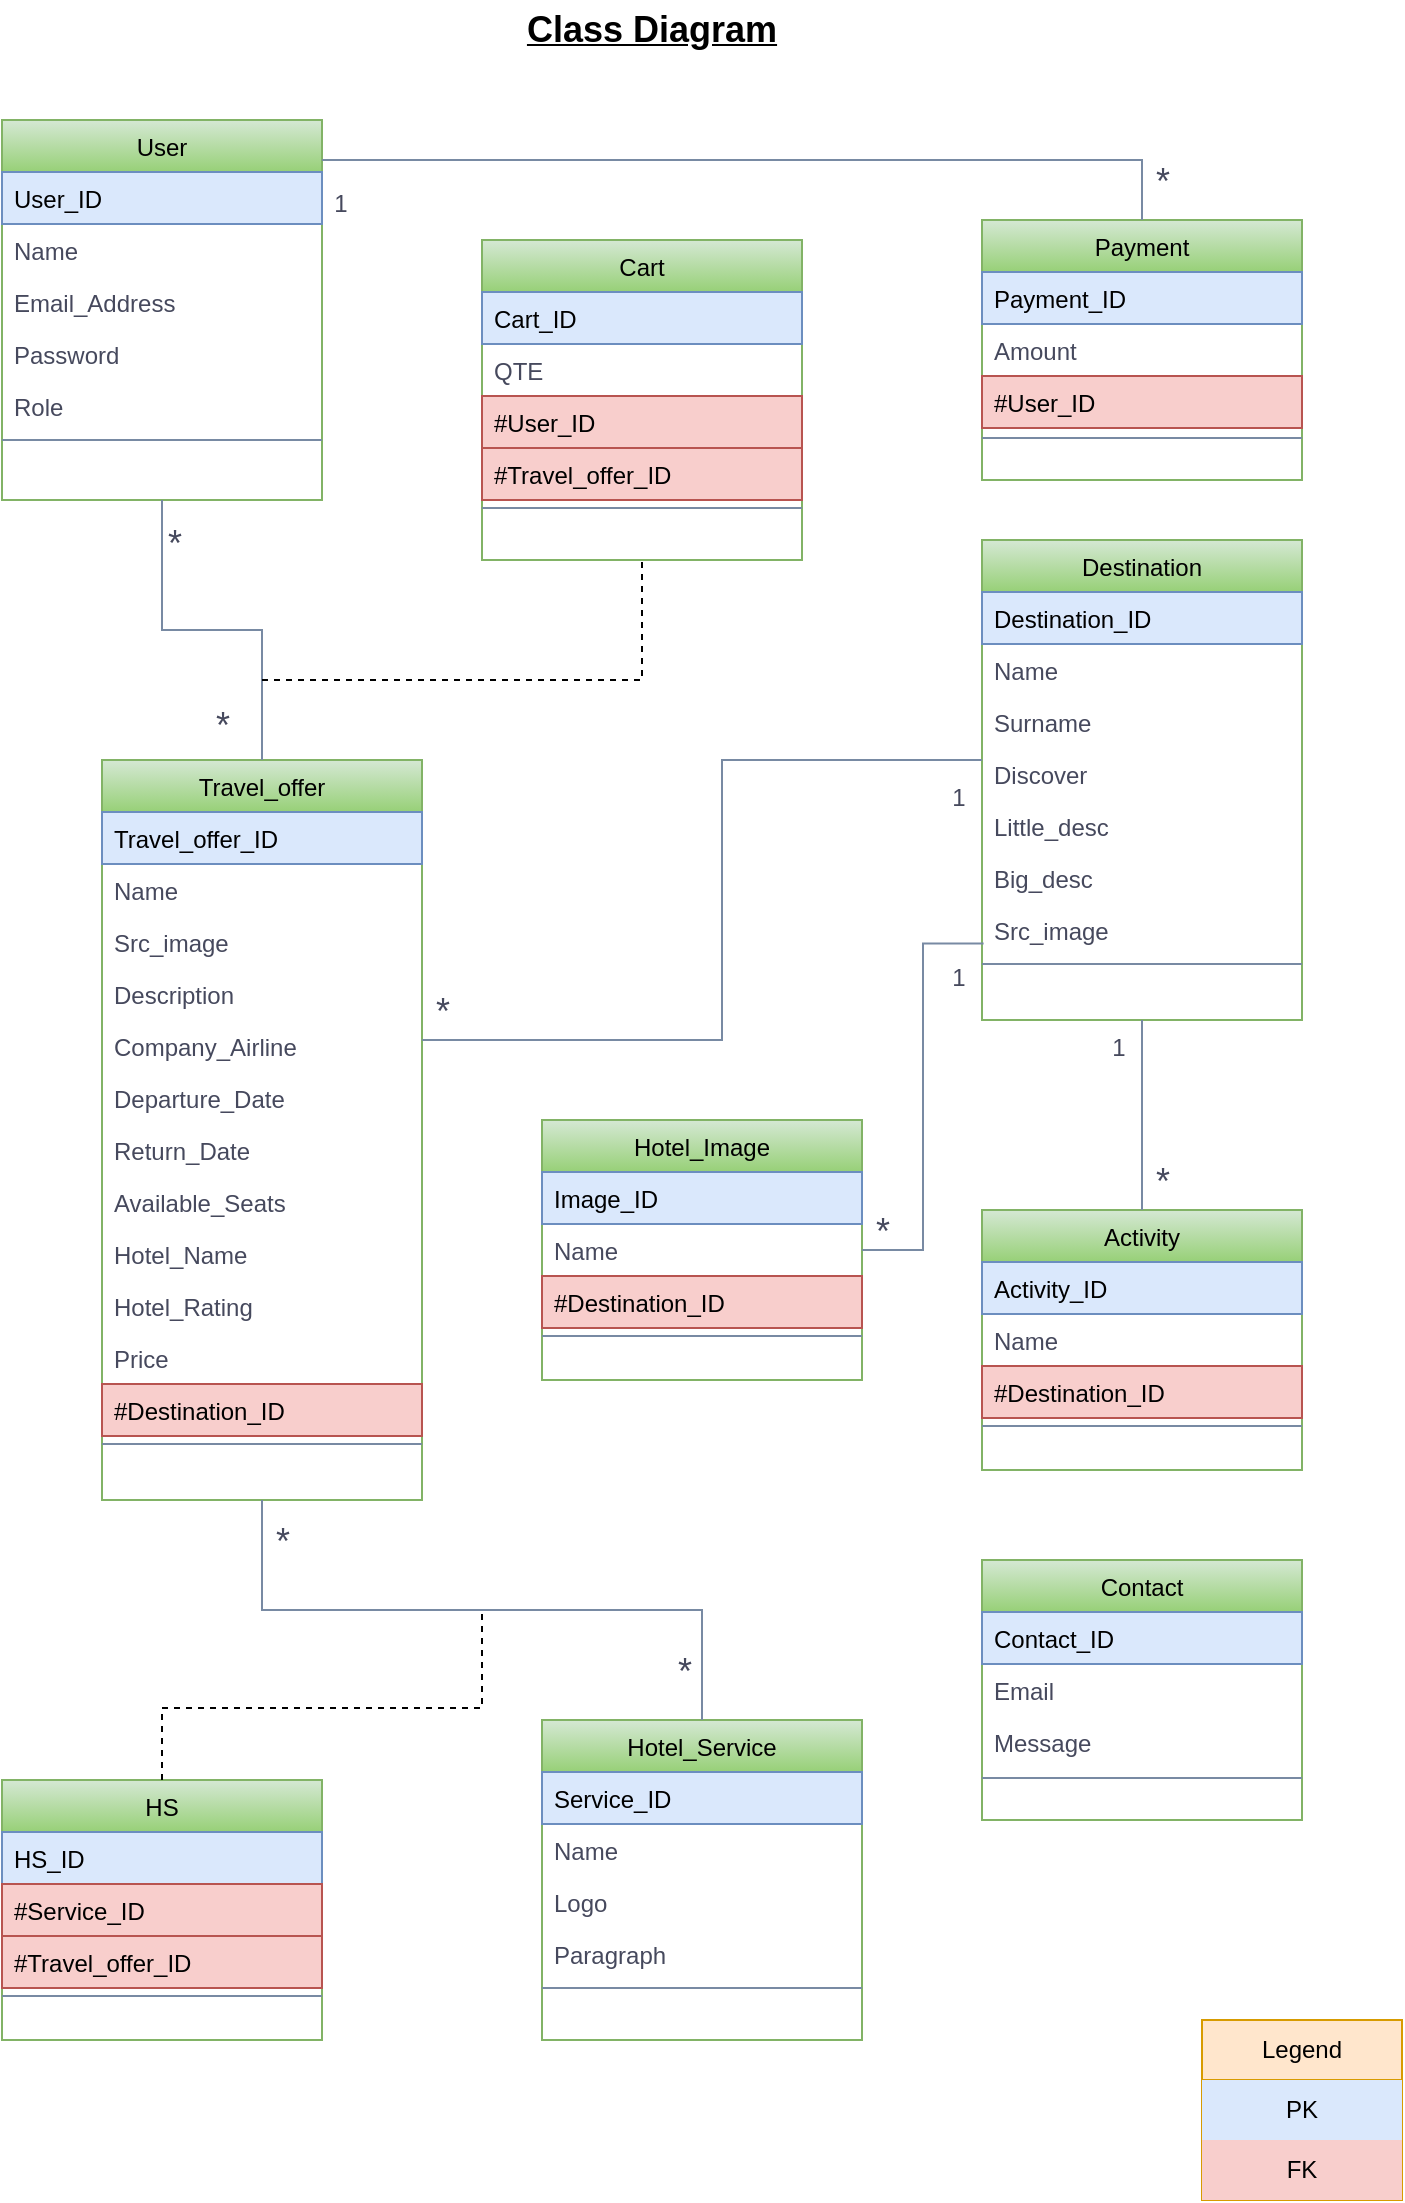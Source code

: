 <mxfile version="21.1.2" type="device">
  <diagram id="C5RBs43oDa-KdzZeNtuy" name="Page-1">
    <mxGraphModel dx="1036" dy="654" grid="1" gridSize="10" guides="1" tooltips="1" connect="0" arrows="1" fold="1" page="1" pageScale="1" pageWidth="827" pageHeight="1169" background="none" math="0" shadow="0">
      <root>
        <mxCell id="WIyWlLk6GJQsqaUBKTNV-0" />
        <mxCell id="WIyWlLk6GJQsqaUBKTNV-1" parent="WIyWlLk6GJQsqaUBKTNV-0" />
        <mxCell id="zkfFHV4jXpPFQw0GAbJ--0" value="User" style="swimlane;fontStyle=0;align=center;verticalAlign=top;childLayout=stackLayout;horizontal=1;startSize=26;horizontalStack=0;resizeParent=1;resizeLast=0;collapsible=1;marginBottom=0;rounded=0;shadow=0;strokeWidth=1;labelBackgroundColor=none;fillColor=#d5e8d4;strokeColor=#82b366;gradientColor=#97d077;glass=0;" parent="WIyWlLk6GJQsqaUBKTNV-1" vertex="1">
          <mxGeometry x="89" y="90" width="160" height="190" as="geometry">
            <mxRectangle x="230" y="140" width="160" height="26" as="alternateBounds" />
          </mxGeometry>
        </mxCell>
        <mxCell id="zkfFHV4jXpPFQw0GAbJ--1" value="User_ID" style="text;align=left;verticalAlign=top;spacingLeft=4;spacingRight=4;overflow=hidden;rotatable=0;points=[[0,0.5],[1,0.5]];portConstraint=eastwest;rounded=0;labelBackgroundColor=none;fillColor=#dae8fc;strokeColor=#6c8ebf;" parent="zkfFHV4jXpPFQw0GAbJ--0" vertex="1">
          <mxGeometry y="26" width="160" height="26" as="geometry" />
        </mxCell>
        <mxCell id="507R-UFAfj9jeGADOktg-0" value="Name" style="text;align=left;verticalAlign=top;spacingLeft=4;spacingRight=4;overflow=hidden;rotatable=0;points=[[0,0.5],[1,0.5]];portConstraint=eastwest;rounded=0;labelBackgroundColor=none;fontColor=#46495D;" parent="zkfFHV4jXpPFQw0GAbJ--0" vertex="1">
          <mxGeometry y="52" width="160" height="26" as="geometry" />
        </mxCell>
        <mxCell id="zkfFHV4jXpPFQw0GAbJ--3" value="Email_Address" style="text;align=left;verticalAlign=top;spacingLeft=4;spacingRight=4;overflow=hidden;rotatable=0;points=[[0,0.5],[1,0.5]];portConstraint=eastwest;rounded=0;shadow=0;html=0;labelBackgroundColor=none;fontColor=#46495D;" parent="zkfFHV4jXpPFQw0GAbJ--0" vertex="1">
          <mxGeometry y="78" width="160" height="26" as="geometry" />
        </mxCell>
        <mxCell id="KO9jYmd5i4OARc81APoQ-8" value="Password" style="text;align=left;verticalAlign=top;spacingLeft=4;spacingRight=4;overflow=hidden;rotatable=0;points=[[0,0.5],[1,0.5]];portConstraint=eastwest;rounded=0;labelBackgroundColor=none;fontColor=#46495D;" parent="zkfFHV4jXpPFQw0GAbJ--0" vertex="1">
          <mxGeometry y="104" width="160" height="26" as="geometry" />
        </mxCell>
        <mxCell id="KO9jYmd5i4OARc81APoQ-0" value="Role" style="text;align=left;verticalAlign=top;spacingLeft=4;spacingRight=4;overflow=hidden;rotatable=0;points=[[0,0.5],[1,0.5]];portConstraint=eastwest;rounded=0;labelBackgroundColor=none;fontColor=#46495D;" parent="zkfFHV4jXpPFQw0GAbJ--0" vertex="1">
          <mxGeometry y="130" width="160" height="26" as="geometry" />
        </mxCell>
        <mxCell id="zkfFHV4jXpPFQw0GAbJ--4" value="" style="line;html=1;strokeWidth=1;align=left;verticalAlign=middle;spacingTop=-1;spacingLeft=3;spacingRight=3;rotatable=0;labelPosition=right;points=[];portConstraint=eastwest;rounded=0;labelBackgroundColor=none;fillColor=#B2C9AB;strokeColor=#788AA3;fontColor=#46495D;" parent="zkfFHV4jXpPFQw0GAbJ--0" vertex="1">
          <mxGeometry y="156" width="160" height="8" as="geometry" />
        </mxCell>
        <mxCell id="zkfFHV4jXpPFQw0GAbJ--13" value="Travel_offer" style="swimlane;fontStyle=0;align=center;verticalAlign=top;childLayout=stackLayout;horizontal=1;startSize=26;horizontalStack=0;resizeParent=1;resizeLast=0;collapsible=1;marginBottom=0;rounded=0;shadow=0;strokeWidth=1;labelBackgroundColor=none;fillColor=#d5e8d4;strokeColor=#82b366;gradientColor=#97d077;glass=0;" parent="WIyWlLk6GJQsqaUBKTNV-1" vertex="1">
          <mxGeometry x="139" y="410" width="160" height="370" as="geometry">
            <mxRectangle x="340" y="380" width="170" height="26" as="alternateBounds" />
          </mxGeometry>
        </mxCell>
        <mxCell id="xzCwy3fnk6pdRA_qAFxl-1" value="Travel_offer_ID" style="text;align=left;verticalAlign=top;spacingLeft=4;spacingRight=4;overflow=hidden;rotatable=0;points=[[0,0.5],[1,0.5]];portConstraint=eastwest;rounded=0;labelBackgroundColor=none;fillColor=#dae8fc;strokeColor=#6c8ebf;" parent="zkfFHV4jXpPFQw0GAbJ--13" vertex="1">
          <mxGeometry y="26" width="160" height="26" as="geometry" />
        </mxCell>
        <mxCell id="Iyipm85Ld3ROld2YVMeT-33" value="Name" style="text;align=left;verticalAlign=top;spacingLeft=4;spacingRight=4;overflow=hidden;rotatable=0;points=[[0,0.5],[1,0.5]];portConstraint=eastwest;rounded=0;shadow=0;html=0;labelBackgroundColor=none;fontColor=#46495D;" parent="zkfFHV4jXpPFQw0GAbJ--13" vertex="1">
          <mxGeometry y="52" width="160" height="26" as="geometry" />
        </mxCell>
        <mxCell id="CSJJgDFYHb9GOK0ax6gx-0" value="Src_image" style="text;align=left;verticalAlign=top;spacingLeft=4;spacingRight=4;overflow=hidden;rotatable=0;points=[[0,0.5],[1,0.5]];portConstraint=eastwest;rounded=0;shadow=0;html=0;labelBackgroundColor=none;fontColor=#46495D;" parent="zkfFHV4jXpPFQw0GAbJ--13" vertex="1">
          <mxGeometry y="78" width="160" height="26" as="geometry" />
        </mxCell>
        <mxCell id="Iyipm85Ld3ROld2YVMeT-36" value="Description" style="text;align=left;verticalAlign=top;spacingLeft=4;spacingRight=4;overflow=hidden;rotatable=0;points=[[0,0.5],[1,0.5]];portConstraint=eastwest;rounded=0;shadow=0;html=0;labelBackgroundColor=none;fontColor=#46495D;" parent="zkfFHV4jXpPFQw0GAbJ--13" vertex="1">
          <mxGeometry y="104" width="160" height="26" as="geometry" />
        </mxCell>
        <mxCell id="zkfFHV4jXpPFQw0GAbJ--8" value="Company_Airline" style="text;align=left;verticalAlign=top;spacingLeft=4;spacingRight=4;overflow=hidden;rotatable=0;points=[[0,0.5],[1,0.5]];portConstraint=eastwest;rounded=0;shadow=0;html=0;labelBackgroundColor=none;fontColor=#46495D;" parent="zkfFHV4jXpPFQw0GAbJ--13" vertex="1">
          <mxGeometry y="130" width="160" height="26" as="geometry" />
        </mxCell>
        <mxCell id="KO9jYmd5i4OARc81APoQ-40" value="Departure_Date" style="text;align=left;verticalAlign=top;spacingLeft=4;spacingRight=4;overflow=hidden;rotatable=0;points=[[0,0.5],[1,0.5]];portConstraint=eastwest;rounded=0;shadow=0;html=0;labelBackgroundColor=none;fontColor=#46495D;" parent="zkfFHV4jXpPFQw0GAbJ--13" vertex="1">
          <mxGeometry y="156" width="160" height="26" as="geometry" />
        </mxCell>
        <mxCell id="xzCwy3fnk6pdRA_qAFxl-9" value="Return_Date" style="text;align=left;verticalAlign=top;spacingLeft=4;spacingRight=4;overflow=hidden;rotatable=0;points=[[0,0.5],[1,0.5]];portConstraint=eastwest;rounded=0;shadow=0;html=0;labelBackgroundColor=none;fontColor=#46495D;" parent="zkfFHV4jXpPFQw0GAbJ--13" vertex="1">
          <mxGeometry y="182" width="160" height="26" as="geometry" />
        </mxCell>
        <mxCell id="KO9jYmd5i4OARc81APoQ-41" value="Available_Seats" style="text;align=left;verticalAlign=top;spacingLeft=4;spacingRight=4;overflow=hidden;rotatable=0;points=[[0,0.5],[1,0.5]];portConstraint=eastwest;rounded=0;shadow=0;html=0;labelBackgroundColor=none;fontColor=#46495D;" parent="zkfFHV4jXpPFQw0GAbJ--13" vertex="1">
          <mxGeometry y="208" width="160" height="26" as="geometry" />
        </mxCell>
        <mxCell id="zkfFHV4jXpPFQw0GAbJ--18" value="Hotel_Name" style="text;align=left;verticalAlign=top;spacingLeft=4;spacingRight=4;overflow=hidden;rotatable=0;points=[[0,0.5],[1,0.5]];portConstraint=eastwest;rounded=0;labelBackgroundColor=none;fontColor=#46495D;" parent="zkfFHV4jXpPFQw0GAbJ--13" vertex="1">
          <mxGeometry y="234" width="160" height="26" as="geometry" />
        </mxCell>
        <mxCell id="zkfFHV4jXpPFQw0GAbJ--20" value="Hotel_Rating" style="text;align=left;verticalAlign=top;spacingLeft=4;spacingRight=4;overflow=hidden;rotatable=0;points=[[0,0.5],[1,0.5]];portConstraint=eastwest;rounded=0;shadow=0;html=0;labelBackgroundColor=none;fontColor=#46495D;" parent="zkfFHV4jXpPFQw0GAbJ--13" vertex="1">
          <mxGeometry y="260" width="160" height="26" as="geometry" />
        </mxCell>
        <mxCell id="KO9jYmd5i4OARc81APoQ-31" value="Price" style="text;align=left;verticalAlign=top;spacingLeft=4;spacingRight=4;overflow=hidden;rotatable=0;points=[[0,0.5],[1,0.5]];portConstraint=eastwest;rounded=0;labelBackgroundColor=none;fontColor=#46495D;" parent="zkfFHV4jXpPFQw0GAbJ--13" vertex="1">
          <mxGeometry y="286" width="160" height="26" as="geometry" />
        </mxCell>
        <mxCell id="Iyipm85Ld3ROld2YVMeT-14" value="#Destination_ID" style="text;align=left;verticalAlign=top;spacingLeft=4;spacingRight=4;overflow=hidden;rotatable=0;points=[[0,0.5],[1,0.5]];portConstraint=eastwest;rounded=0;labelBackgroundColor=none;fillColor=#f8cecc;strokeColor=#b85450;" parent="zkfFHV4jXpPFQw0GAbJ--13" vertex="1">
          <mxGeometry y="312" width="160" height="26" as="geometry" />
        </mxCell>
        <mxCell id="zkfFHV4jXpPFQw0GAbJ--15" value="" style="line;html=1;strokeWidth=1;align=left;verticalAlign=middle;spacingTop=-1;spacingLeft=3;spacingRight=3;rotatable=0;labelPosition=right;points=[];portConstraint=eastwest;rounded=0;labelBackgroundColor=none;fillColor=#B2C9AB;strokeColor=#788AA3;fontColor=#46495D;" parent="zkfFHV4jXpPFQw0GAbJ--13" vertex="1">
          <mxGeometry y="338" width="160" height="8" as="geometry" />
        </mxCell>
        <mxCell id="zkfFHV4jXpPFQw0GAbJ--17" value="Destination" style="swimlane;fontStyle=0;align=center;verticalAlign=top;childLayout=stackLayout;horizontal=1;startSize=26;horizontalStack=0;resizeParent=1;resizeLast=0;collapsible=1;marginBottom=0;rounded=0;shadow=0;strokeWidth=1;labelBackgroundColor=none;fillColor=#d5e8d4;strokeColor=#82b366;gradientColor=#97d077;glass=0;" parent="WIyWlLk6GJQsqaUBKTNV-1" vertex="1">
          <mxGeometry x="579" y="300" width="160" height="240" as="geometry">
            <mxRectangle x="550" y="140" width="160" height="26" as="alternateBounds" />
          </mxGeometry>
        </mxCell>
        <mxCell id="xzCwy3fnk6pdRA_qAFxl-7" value="Destination_ID" style="text;align=left;verticalAlign=top;spacingLeft=4;spacingRight=4;overflow=hidden;rotatable=0;points=[[0,0.5],[1,0.5]];portConstraint=eastwest;rounded=0;labelBackgroundColor=none;fillColor=#dae8fc;strokeColor=#6c8ebf;" parent="zkfFHV4jXpPFQw0GAbJ--17" vertex="1">
          <mxGeometry y="26" width="160" height="26" as="geometry" />
        </mxCell>
        <mxCell id="HkOMJjDoTeSeJugT448R-0" value="Name" style="text;align=left;verticalAlign=top;spacingLeft=4;spacingRight=4;overflow=hidden;rotatable=0;points=[[0,0.5],[1,0.5]];portConstraint=eastwest;rounded=0;shadow=0;html=0;labelBackgroundColor=none;fontColor=#46495D;" parent="zkfFHV4jXpPFQw0GAbJ--17" vertex="1">
          <mxGeometry y="52" width="160" height="26" as="geometry" />
        </mxCell>
        <mxCell id="Iyipm85Ld3ROld2YVMeT-26" value="Surname" style="text;align=left;verticalAlign=top;spacingLeft=4;spacingRight=4;overflow=hidden;rotatable=0;points=[[0,0.5],[1,0.5]];portConstraint=eastwest;rounded=0;shadow=0;html=0;labelBackgroundColor=none;fontColor=#46495D;" parent="zkfFHV4jXpPFQw0GAbJ--17" vertex="1">
          <mxGeometry y="78" width="160" height="26" as="geometry" />
        </mxCell>
        <mxCell id="Iyipm85Ld3ROld2YVMeT-30" value="Discover" style="text;align=left;verticalAlign=top;spacingLeft=4;spacingRight=4;overflow=hidden;rotatable=0;points=[[0,0.5],[1,0.5]];portConstraint=eastwest;rounded=0;shadow=0;html=0;labelBackgroundColor=none;fontColor=#46495D;" parent="zkfFHV4jXpPFQw0GAbJ--17" vertex="1">
          <mxGeometry y="104" width="160" height="26" as="geometry" />
        </mxCell>
        <mxCell id="Iyipm85Ld3ROld2YVMeT-27" value="Little_desc" style="text;align=left;verticalAlign=top;spacingLeft=4;spacingRight=4;overflow=hidden;rotatable=0;points=[[0,0.5],[1,0.5]];portConstraint=eastwest;rounded=0;shadow=0;html=0;labelBackgroundColor=none;fontColor=#46495D;" parent="zkfFHV4jXpPFQw0GAbJ--17" vertex="1">
          <mxGeometry y="130" width="160" height="26" as="geometry" />
        </mxCell>
        <mxCell id="Iyipm85Ld3ROld2YVMeT-28" value="Big_desc" style="text;align=left;verticalAlign=top;spacingLeft=4;spacingRight=4;overflow=hidden;rotatable=0;points=[[0,0.5],[1,0.5]];portConstraint=eastwest;rounded=0;shadow=0;html=0;labelBackgroundColor=none;fontColor=#46495D;" parent="zkfFHV4jXpPFQw0GAbJ--17" vertex="1">
          <mxGeometry y="156" width="160" height="26" as="geometry" />
        </mxCell>
        <mxCell id="Iyipm85Ld3ROld2YVMeT-29" value="Src_image" style="text;align=left;verticalAlign=top;spacingLeft=4;spacingRight=4;overflow=hidden;rotatable=0;points=[[0,0.5],[1,0.5]];portConstraint=eastwest;rounded=0;shadow=0;html=0;labelBackgroundColor=none;fontColor=#46495D;" parent="zkfFHV4jXpPFQw0GAbJ--17" vertex="1">
          <mxGeometry y="182" width="160" height="26" as="geometry" />
        </mxCell>
        <mxCell id="zkfFHV4jXpPFQw0GAbJ--23" value="" style="line;html=1;strokeWidth=1;align=left;verticalAlign=middle;spacingTop=-1;spacingLeft=3;spacingRight=3;rotatable=0;labelPosition=right;points=[];portConstraint=eastwest;rounded=0;labelBackgroundColor=none;fillColor=#B2C9AB;strokeColor=#788AA3;fontColor=#46495D;" parent="zkfFHV4jXpPFQw0GAbJ--17" vertex="1">
          <mxGeometry y="208" width="160" height="8" as="geometry" />
        </mxCell>
        <mxCell id="KO9jYmd5i4OARc81APoQ-11" value="Payment" style="swimlane;fontStyle=0;align=center;verticalAlign=top;childLayout=stackLayout;horizontal=1;startSize=26;horizontalStack=0;resizeParent=1;resizeLast=0;collapsible=1;marginBottom=0;rounded=0;shadow=0;strokeWidth=1;labelBackgroundColor=none;fillColor=#d5e8d4;strokeColor=#82b366;gradientColor=#97d077;glass=0;" parent="WIyWlLk6GJQsqaUBKTNV-1" vertex="1">
          <mxGeometry x="579" y="140" width="160" height="130" as="geometry">
            <mxRectangle x="350" y="90" width="170" height="26" as="alternateBounds" />
          </mxGeometry>
        </mxCell>
        <mxCell id="KO9jYmd5i4OARc81APoQ-12" value="Payment_ID" style="text;align=left;verticalAlign=top;spacingLeft=4;spacingRight=4;overflow=hidden;rotatable=0;points=[[0,0.5],[1,0.5]];portConstraint=eastwest;rounded=0;labelBackgroundColor=none;fillColor=#dae8fc;strokeColor=#6c8ebf;" parent="KO9jYmd5i4OARc81APoQ-11" vertex="1">
          <mxGeometry y="26" width="160" height="26" as="geometry" />
        </mxCell>
        <mxCell id="m3RLlQQjysMPi_PO_icR-2" value="Amount" style="text;align=left;verticalAlign=top;spacingLeft=4;spacingRight=4;overflow=hidden;rotatable=0;points=[[0,0.5],[1,0.5]];portConstraint=eastwest;rounded=0;labelBackgroundColor=none;fontColor=#46495D;" parent="KO9jYmd5i4OARc81APoQ-11" vertex="1">
          <mxGeometry y="52" width="160" height="26" as="geometry" />
        </mxCell>
        <mxCell id="Zn430AeiG2FIxMVsvAQT-16" value="#User_ID" style="text;align=left;verticalAlign=top;spacingLeft=4;spacingRight=4;overflow=hidden;rotatable=0;points=[[0,0.5],[1,0.5]];portConstraint=eastwest;rounded=0;labelBackgroundColor=none;fillColor=#f8cecc;strokeColor=#b85450;" parent="KO9jYmd5i4OARc81APoQ-11" vertex="1">
          <mxGeometry y="78" width="160" height="26" as="geometry" />
        </mxCell>
        <mxCell id="KO9jYmd5i4OARc81APoQ-13" value="" style="line;html=1;strokeWidth=1;align=left;verticalAlign=middle;spacingTop=-1;spacingLeft=3;spacingRight=3;rotatable=0;labelPosition=right;points=[];portConstraint=eastwest;rounded=0;labelBackgroundColor=none;fillColor=#B2C9AB;strokeColor=#788AA3;fontColor=#46495D;" parent="KO9jYmd5i4OARc81APoQ-11" vertex="1">
          <mxGeometry y="104" width="160" height="10" as="geometry" />
        </mxCell>
        <mxCell id="KO9jYmd5i4OARc81APoQ-26" value="" style="endArrow=none;html=1;rounded=0;edgeStyle=elbowEdgeStyle;entryX=0.5;entryY=0;entryDx=0;entryDy=0;labelBackgroundColor=none;strokeColor=#788AA3;fontColor=default;elbow=vertical;" parent="WIyWlLk6GJQsqaUBKTNV-1" source="zkfFHV4jXpPFQw0GAbJ--0" target="zkfFHV4jXpPFQw0GAbJ--13" edge="1">
          <mxGeometry width="50" height="50" relative="1" as="geometry">
            <mxPoint x="428" y="200" as="sourcePoint" />
            <mxPoint x="398" y="320" as="targetPoint" />
          </mxGeometry>
        </mxCell>
        <mxCell id="HkOMJjDoTeSeJugT448R-45" value="&lt;font style=&quot;font-size: 18px;&quot;&gt;*&lt;/font&gt;" style="edgeLabel;html=1;align=center;verticalAlign=middle;resizable=0;points=[];fontColor=#46495D;fontSize=12;" parent="KO9jYmd5i4OARc81APoQ-26" vertex="1" connectable="0">
          <mxGeometry x="0.803" y="-1" relative="1" as="geometry">
            <mxPoint x="-19" as="offset" />
          </mxGeometry>
        </mxCell>
        <mxCell id="HkOMJjDoTeSeJugT448R-46" value="&lt;font style=&quot;font-size: 18px;&quot;&gt;*&lt;/font&gt;" style="edgeLabel;html=1;align=center;verticalAlign=middle;resizable=0;points=[];fontColor=#46495D;" parent="KO9jYmd5i4OARc81APoQ-26" vertex="1" connectable="0">
          <mxGeometry x="-0.784" y="-2" relative="1" as="geometry">
            <mxPoint x="8" y="2" as="offset" />
          </mxGeometry>
        </mxCell>
        <mxCell id="KO9jYmd5i4OARc81APoQ-39" style="edgeStyle=elbowEdgeStyle;rounded=0;orthogonalLoop=1;jettySize=auto;elbow=vertical;html=1;exitX=0.75;exitY=0;exitDx=0;exitDy=0;labelBackgroundColor=none;strokeColor=#788AA3;fontColor=default;" parent="WIyWlLk6GJQsqaUBKTNV-1" source="zkfFHV4jXpPFQw0GAbJ--17" target="zkfFHV4jXpPFQw0GAbJ--17" edge="1">
          <mxGeometry relative="1" as="geometry" />
        </mxCell>
        <mxCell id="HkOMJjDoTeSeJugT448R-53" value="" style="endArrow=none;html=1;rounded=0;edgeStyle=orthogonalEdgeStyle;labelBackgroundColor=none;strokeColor=#788AA3;fontColor=default;" parent="WIyWlLk6GJQsqaUBKTNV-1" source="zkfFHV4jXpPFQw0GAbJ--13" target="zkfFHV4jXpPFQw0GAbJ--17" edge="1">
          <mxGeometry width="50" height="50" relative="1" as="geometry">
            <mxPoint x="549" y="380" as="sourcePoint" />
            <mxPoint x="668" y="430" as="targetPoint" />
            <Array as="points">
              <mxPoint x="449" y="550" />
              <mxPoint x="449" y="410" />
            </Array>
          </mxGeometry>
        </mxCell>
        <mxCell id="xzCwy3fnk6pdRA_qAFxl-43" value="" style="shape=table;startSize=0;container=1;collapsible=0;childLayout=tableLayout;labelBorderColor=none;strokeColor=#d79b00;html=1;fillColor=#ffe6cc;shadow=0;rounded=0;swimlaneFillColor=none;" parent="WIyWlLk6GJQsqaUBKTNV-1" vertex="1">
          <mxGeometry x="689" y="1040" width="100" height="90" as="geometry" />
        </mxCell>
        <mxCell id="xzCwy3fnk6pdRA_qAFxl-44" value="" style="shape=tableRow;horizontal=0;startSize=0;swimlaneHead=0;swimlaneBody=0;strokeColor=inherit;top=0;left=0;bottom=0;right=0;collapsible=0;dropTarget=0;fillColor=none;points=[[0,0.5],[1,0.5]];portConstraint=eastwest;labelBorderColor=none;fontColor=#000000;html=1;" parent="xzCwy3fnk6pdRA_qAFxl-43" vertex="1">
          <mxGeometry width="100" height="30" as="geometry" />
        </mxCell>
        <mxCell id="xzCwy3fnk6pdRA_qAFxl-45" value="Legend" style="shape=partialRectangle;html=1;whiteSpace=wrap;connectable=0;strokeColor=inherit;overflow=hidden;fillColor=none;top=0;left=0;bottom=0;right=0;pointerEvents=1;labelBorderColor=none;fontColor=#000000;" parent="xzCwy3fnk6pdRA_qAFxl-44" vertex="1">
          <mxGeometry width="100" height="30" as="geometry">
            <mxRectangle width="100" height="30" as="alternateBounds" />
          </mxGeometry>
        </mxCell>
        <mxCell id="xzCwy3fnk6pdRA_qAFxl-46" value="" style="shape=tableRow;horizontal=0;startSize=0;swimlaneHead=0;swimlaneBody=0;strokeColor=inherit;top=0;left=0;bottom=0;right=0;collapsible=0;dropTarget=0;fillColor=none;points=[[0,0.5],[1,0.5]];portConstraint=eastwest;labelBorderColor=none;fontColor=#000000;html=1;" parent="xzCwy3fnk6pdRA_qAFxl-43" vertex="1">
          <mxGeometry y="30" width="100" height="30" as="geometry" />
        </mxCell>
        <mxCell id="xzCwy3fnk6pdRA_qAFxl-47" value="PK" style="shape=partialRectangle;html=1;whiteSpace=wrap;connectable=0;strokeColor=#6c8ebf;overflow=hidden;fillColor=#dae8fc;top=0;left=0;bottom=0;right=0;pointerEvents=1;labelBorderColor=none;" parent="xzCwy3fnk6pdRA_qAFxl-46" vertex="1">
          <mxGeometry width="100" height="30" as="geometry">
            <mxRectangle width="100" height="30" as="alternateBounds" />
          </mxGeometry>
        </mxCell>
        <mxCell id="xzCwy3fnk6pdRA_qAFxl-48" value="" style="shape=tableRow;horizontal=0;startSize=0;swimlaneHead=0;swimlaneBody=0;strokeColor=inherit;top=0;left=0;bottom=0;right=0;collapsible=0;dropTarget=0;fillColor=none;points=[[0,0.5],[1,0.5]];portConstraint=eastwest;labelBorderColor=none;fontColor=#000000;html=1;" parent="xzCwy3fnk6pdRA_qAFxl-43" vertex="1">
          <mxGeometry y="60" width="100" height="30" as="geometry" />
        </mxCell>
        <mxCell id="xzCwy3fnk6pdRA_qAFxl-49" value="FK" style="shape=partialRectangle;html=1;whiteSpace=wrap;connectable=0;strokeColor=#b85450;overflow=hidden;fillColor=#f8cecc;top=0;left=0;bottom=0;right=0;pointerEvents=1;labelBorderColor=none;" parent="xzCwy3fnk6pdRA_qAFxl-48" vertex="1">
          <mxGeometry width="100" height="30" as="geometry">
            <mxRectangle width="100" height="30" as="alternateBounds" />
          </mxGeometry>
        </mxCell>
        <mxCell id="Iyipm85Ld3ROld2YVMeT-7" style="edgeStyle=elbowEdgeStyle;rounded=0;orthogonalLoop=1;jettySize=auto;elbow=vertical;html=1;exitX=0.75;exitY=0;exitDx=0;exitDy=0;labelBackgroundColor=none;strokeColor=#788AA3;fontColor=default;" parent="WIyWlLk6GJQsqaUBKTNV-1" edge="1">
          <mxGeometry relative="1" as="geometry">
            <mxPoint x="639" y="313" as="sourcePoint" />
            <mxPoint x="639" y="313" as="targetPoint" />
          </mxGeometry>
        </mxCell>
        <mxCell id="Iyipm85Ld3ROld2YVMeT-9" value="&lt;font style=&quot;font-size: 18px;&quot;&gt;*&lt;/font&gt;" style="edgeLabel;html=1;align=center;verticalAlign=middle;resizable=0;points=[];fontColor=#46495D;" parent="WIyWlLk6GJQsqaUBKTNV-1" vertex="1" connectable="0">
          <mxGeometry x="329" y="545" as="geometry">
            <mxPoint x="-20" y="-9" as="offset" />
          </mxGeometry>
        </mxCell>
        <mxCell id="Iyipm85Ld3ROld2YVMeT-10" value="&lt;font style=&quot;font-size: 12px;&quot;&gt;1&lt;/font&gt;" style="edgeLabel;html=1;align=center;verticalAlign=middle;resizable=0;points=[];fontColor=#46495D;fontSize=18;" parent="WIyWlLk6GJQsqaUBKTNV-1" vertex="1" connectable="0">
          <mxGeometry x="569" y="420" as="geometry">
            <mxPoint x="-2" y="7" as="offset" />
          </mxGeometry>
        </mxCell>
        <mxCell id="Iyipm85Ld3ROld2YVMeT-15" value="Activity" style="swimlane;fontStyle=0;align=center;verticalAlign=top;childLayout=stackLayout;horizontal=1;startSize=26;horizontalStack=0;resizeParent=1;resizeLast=0;collapsible=1;marginBottom=0;rounded=0;shadow=0;strokeWidth=1;labelBackgroundColor=none;fillColor=#d5e8d4;strokeColor=#82b366;gradientColor=#97d077;glass=0;" parent="WIyWlLk6GJQsqaUBKTNV-1" vertex="1">
          <mxGeometry x="579" y="635" width="160" height="130" as="geometry">
            <mxRectangle x="550" y="140" width="160" height="26" as="alternateBounds" />
          </mxGeometry>
        </mxCell>
        <mxCell id="Iyipm85Ld3ROld2YVMeT-16" value="Activity_ID" style="text;align=left;verticalAlign=top;spacingLeft=4;spacingRight=4;overflow=hidden;rotatable=0;points=[[0,0.5],[1,0.5]];portConstraint=eastwest;rounded=0;labelBackgroundColor=none;fillColor=#dae8fc;strokeColor=#6c8ebf;" parent="Iyipm85Ld3ROld2YVMeT-15" vertex="1">
          <mxGeometry y="26" width="160" height="26" as="geometry" />
        </mxCell>
        <mxCell id="Iyipm85Ld3ROld2YVMeT-17" value="Name" style="text;align=left;verticalAlign=top;spacingLeft=4;spacingRight=4;overflow=hidden;rotatable=0;points=[[0,0.5],[1,0.5]];portConstraint=eastwest;rounded=0;shadow=0;html=0;labelBackgroundColor=none;fontColor=#46495D;" parent="Iyipm85Ld3ROld2YVMeT-15" vertex="1">
          <mxGeometry y="52" width="160" height="26" as="geometry" />
        </mxCell>
        <mxCell id="Iyipm85Ld3ROld2YVMeT-25" value="#Destination_ID" style="text;align=left;verticalAlign=top;spacingLeft=4;spacingRight=4;overflow=hidden;rotatable=0;points=[[0,0.5],[1,0.5]];portConstraint=eastwest;rounded=0;labelBackgroundColor=none;fillColor=#f8cecc;strokeColor=#b85450;" parent="Iyipm85Ld3ROld2YVMeT-15" vertex="1">
          <mxGeometry y="78" width="160" height="26" as="geometry" />
        </mxCell>
        <mxCell id="Iyipm85Ld3ROld2YVMeT-18" value="" style="line;html=1;strokeWidth=1;align=left;verticalAlign=middle;spacingTop=-1;spacingLeft=3;spacingRight=3;rotatable=0;labelPosition=right;points=[];portConstraint=eastwest;rounded=0;labelBackgroundColor=none;fillColor=#B2C9AB;strokeColor=#788AA3;fontColor=#46495D;" parent="Iyipm85Ld3ROld2YVMeT-15" vertex="1">
          <mxGeometry y="104" width="160" height="8" as="geometry" />
        </mxCell>
        <mxCell id="Iyipm85Ld3ROld2YVMeT-19" style="edgeStyle=elbowEdgeStyle;rounded=0;orthogonalLoop=1;jettySize=auto;elbow=vertical;html=1;exitX=0.75;exitY=0;exitDx=0;exitDy=0;labelBackgroundColor=none;strokeColor=#788AA3;fontColor=default;" parent="WIyWlLk6GJQsqaUBKTNV-1" source="Iyipm85Ld3ROld2YVMeT-15" target="Iyipm85Ld3ROld2YVMeT-15" edge="1">
          <mxGeometry relative="1" as="geometry" />
        </mxCell>
        <mxCell id="Iyipm85Ld3ROld2YVMeT-20" value="&lt;font style=&quot;font-size: 12px;&quot;&gt;1&lt;/font&gt;" style="edgeLabel;html=1;align=center;verticalAlign=middle;resizable=0;points=[];fontColor=#46495D;fontSize=18;" parent="WIyWlLk6GJQsqaUBKTNV-1" vertex="1" connectable="0">
          <mxGeometry x="649" y="545" as="geometry">
            <mxPoint x="-2" y="7" as="offset" />
          </mxGeometry>
        </mxCell>
        <mxCell id="Iyipm85Ld3ROld2YVMeT-22" value="" style="endArrow=none;html=1;rounded=0;labelBackgroundColor=none;strokeColor=#788AA3;fontColor=default;edgeStyle=orthogonalEdgeStyle;" parent="WIyWlLk6GJQsqaUBKTNV-1" source="Iyipm85Ld3ROld2YVMeT-15" target="zkfFHV4jXpPFQw0GAbJ--17" edge="1">
          <mxGeometry width="50" height="50" relative="1" as="geometry">
            <mxPoint x="609" y="590" as="sourcePoint" />
            <mxPoint x="629" y="550" as="targetPoint" />
          </mxGeometry>
        </mxCell>
        <mxCell id="Iyipm85Ld3ROld2YVMeT-23" value="&lt;font style=&quot;font-size: 18px;&quot;&gt;*&lt;/font&gt;" style="edgeLabel;html=1;align=center;verticalAlign=middle;resizable=0;points=[];fontColor=#46495D;" parent="WIyWlLk6GJQsqaUBKTNV-1" vertex="1" connectable="0">
          <mxGeometry x="689" y="630" as="geometry">
            <mxPoint x="-20" y="-9" as="offset" />
          </mxGeometry>
        </mxCell>
        <mxCell id="Iyipm85Ld3ROld2YVMeT-32" value="" style="endArrow=none;dashed=1;html=1;rounded=0;edgeStyle=orthogonalEdgeStyle;" parent="WIyWlLk6GJQsqaUBKTNV-1" target="Zn430AeiG2FIxMVsvAQT-6" edge="1">
          <mxGeometry width="50" height="50" relative="1" as="geometry">
            <mxPoint x="219" y="370" as="sourcePoint" />
            <mxPoint x="419" y="240" as="targetPoint" />
            <Array as="points">
              <mxPoint x="409" y="370" />
            </Array>
          </mxGeometry>
        </mxCell>
        <mxCell id="Zn430AeiG2FIxMVsvAQT-6" value="Cart" style="swimlane;fontStyle=0;align=center;verticalAlign=top;childLayout=stackLayout;horizontal=1;startSize=26;horizontalStack=0;resizeParent=1;resizeLast=0;collapsible=1;marginBottom=0;rounded=0;shadow=0;strokeWidth=1;labelBackgroundColor=none;fillColor=#d5e8d4;strokeColor=#82b366;gradientColor=#97d077;glass=0;" parent="WIyWlLk6GJQsqaUBKTNV-1" vertex="1">
          <mxGeometry x="329" y="150" width="160" height="160" as="geometry">
            <mxRectangle x="230" y="140" width="160" height="26" as="alternateBounds" />
          </mxGeometry>
        </mxCell>
        <mxCell id="Zn430AeiG2FIxMVsvAQT-7" value="Cart_ID" style="text;align=left;verticalAlign=top;spacingLeft=4;spacingRight=4;overflow=hidden;rotatable=0;points=[[0,0.5],[1,0.5]];portConstraint=eastwest;rounded=0;labelBackgroundColor=none;fillColor=#dae8fc;strokeColor=#6c8ebf;" parent="Zn430AeiG2FIxMVsvAQT-6" vertex="1">
          <mxGeometry y="26" width="160" height="26" as="geometry" />
        </mxCell>
        <mxCell id="m3RLlQQjysMPi_PO_icR-1" value="QTE" style="text;align=left;verticalAlign=top;spacingLeft=4;spacingRight=4;overflow=hidden;rotatable=0;points=[[0,0.5],[1,0.5]];portConstraint=eastwest;rounded=0;labelBackgroundColor=none;fontColor=#46495D;" parent="Zn430AeiG2FIxMVsvAQT-6" vertex="1">
          <mxGeometry y="52" width="160" height="26" as="geometry" />
        </mxCell>
        <mxCell id="xzCwy3fnk6pdRA_qAFxl-3" value="#User_ID" style="text;align=left;verticalAlign=top;spacingLeft=4;spacingRight=4;overflow=hidden;rotatable=0;points=[[0,0.5],[1,0.5]];portConstraint=eastwest;rounded=0;labelBackgroundColor=none;fillColor=#f8cecc;strokeColor=#b85450;" parent="Zn430AeiG2FIxMVsvAQT-6" vertex="1">
          <mxGeometry y="78" width="160" height="26" as="geometry" />
        </mxCell>
        <mxCell id="KO9jYmd5i4OARc81APoQ-32" value="#Travel_offer_ID" style="text;align=left;verticalAlign=top;spacingLeft=4;spacingRight=4;overflow=hidden;rotatable=0;points=[[0,0.5],[1,0.5]];portConstraint=eastwest;rounded=0;labelBackgroundColor=none;fillColor=#f8cecc;strokeColor=#b85450;" parent="Zn430AeiG2FIxMVsvAQT-6" vertex="1">
          <mxGeometry y="104" width="160" height="26" as="geometry" />
        </mxCell>
        <mxCell id="Zn430AeiG2FIxMVsvAQT-12" value="" style="line;html=1;strokeWidth=1;align=left;verticalAlign=middle;spacingTop=-1;spacingLeft=3;spacingRight=3;rotatable=0;labelPosition=right;points=[];portConstraint=eastwest;rounded=0;labelBackgroundColor=none;fillColor=#B2C9AB;strokeColor=#788AA3;fontColor=#46495D;" parent="Zn430AeiG2FIxMVsvAQT-6" vertex="1">
          <mxGeometry y="130" width="160" height="8" as="geometry" />
        </mxCell>
        <mxCell id="Zn430AeiG2FIxMVsvAQT-14" value="" style="endArrow=none;html=1;rounded=0;edgeStyle=elbowEdgeStyle;labelBackgroundColor=none;strokeColor=#788AA3;fontColor=default;elbow=vertical;" parent="WIyWlLk6GJQsqaUBKTNV-1" source="zkfFHV4jXpPFQw0GAbJ--0" target="KO9jYmd5i4OARc81APoQ-11" edge="1">
          <mxGeometry width="50" height="50" relative="1" as="geometry">
            <mxPoint x="419" y="120" as="sourcePoint" />
            <mxPoint x="699" y="-20" as="targetPoint" />
            <Array as="points">
              <mxPoint x="459" y="110" />
            </Array>
          </mxGeometry>
        </mxCell>
        <mxCell id="Zn430AeiG2FIxMVsvAQT-15" value="&lt;font style=&quot;font-size: 12px;&quot;&gt;1&lt;/font&gt;" style="edgeLabel;html=1;align=center;verticalAlign=middle;resizable=0;points=[];fontColor=#46495D;fontSize=18;" parent="WIyWlLk6GJQsqaUBKTNV-1" vertex="1" connectable="0">
          <mxGeometry x="259" y="110" as="geometry">
            <mxPoint x="-1" y="20" as="offset" />
          </mxGeometry>
        </mxCell>
        <mxCell id="CSJJgDFYHb9GOK0ax6gx-2" value="Hotel_Image" style="swimlane;fontStyle=0;align=center;verticalAlign=top;childLayout=stackLayout;horizontal=1;startSize=26;horizontalStack=0;resizeParent=1;resizeLast=0;collapsible=1;marginBottom=0;rounded=0;shadow=0;strokeWidth=1;labelBackgroundColor=none;fillColor=#d5e8d4;strokeColor=#82b366;gradientColor=#97d077;glass=0;" parent="WIyWlLk6GJQsqaUBKTNV-1" vertex="1">
          <mxGeometry x="359" y="590" width="160" height="130" as="geometry">
            <mxRectangle x="550" y="140" width="160" height="26" as="alternateBounds" />
          </mxGeometry>
        </mxCell>
        <mxCell id="CSJJgDFYHb9GOK0ax6gx-3" value="Image_ID" style="text;align=left;verticalAlign=top;spacingLeft=4;spacingRight=4;overflow=hidden;rotatable=0;points=[[0,0.5],[1,0.5]];portConstraint=eastwest;rounded=0;labelBackgroundColor=none;fillColor=#dae8fc;strokeColor=#6c8ebf;" parent="CSJJgDFYHb9GOK0ax6gx-2" vertex="1">
          <mxGeometry y="26" width="160" height="26" as="geometry" />
        </mxCell>
        <mxCell id="CSJJgDFYHb9GOK0ax6gx-4" value="Name" style="text;align=left;verticalAlign=top;spacingLeft=4;spacingRight=4;overflow=hidden;rotatable=0;points=[[0,0.5],[1,0.5]];portConstraint=eastwest;rounded=0;shadow=0;html=0;labelBackgroundColor=none;fontColor=#46495D;" parent="CSJJgDFYHb9GOK0ax6gx-2" vertex="1">
          <mxGeometry y="52" width="160" height="26" as="geometry" />
        </mxCell>
        <mxCell id="CSJJgDFYHb9GOK0ax6gx-5" value="#Destination_ID" style="text;align=left;verticalAlign=top;spacingLeft=4;spacingRight=4;overflow=hidden;rotatable=0;points=[[0,0.5],[1,0.5]];portConstraint=eastwest;rounded=0;labelBackgroundColor=none;fillColor=#f8cecc;strokeColor=#b85450;" parent="CSJJgDFYHb9GOK0ax6gx-2" vertex="1">
          <mxGeometry y="78" width="160" height="26" as="geometry" />
        </mxCell>
        <mxCell id="CSJJgDFYHb9GOK0ax6gx-6" value="" style="line;html=1;strokeWidth=1;align=left;verticalAlign=middle;spacingTop=-1;spacingLeft=3;spacingRight=3;rotatable=0;labelPosition=right;points=[];portConstraint=eastwest;rounded=0;labelBackgroundColor=none;fillColor=#B2C9AB;strokeColor=#788AA3;fontColor=#46495D;" parent="CSJJgDFYHb9GOK0ax6gx-2" vertex="1">
          <mxGeometry y="104" width="160" height="8" as="geometry" />
        </mxCell>
        <mxCell id="CSJJgDFYHb9GOK0ax6gx-7" style="edgeStyle=elbowEdgeStyle;rounded=0;orthogonalLoop=1;jettySize=auto;elbow=vertical;html=1;exitX=0.75;exitY=0;exitDx=0;exitDy=0;labelBackgroundColor=none;strokeColor=#788AA3;fontColor=default;" parent="WIyWlLk6GJQsqaUBKTNV-1" source="CSJJgDFYHb9GOK0ax6gx-2" target="CSJJgDFYHb9GOK0ax6gx-2" edge="1">
          <mxGeometry relative="1" as="geometry" />
        </mxCell>
        <mxCell id="CSJJgDFYHb9GOK0ax6gx-8" value="&lt;font style=&quot;font-size: 18px;&quot;&gt;*&lt;/font&gt;" style="edgeLabel;html=1;align=center;verticalAlign=middle;resizable=0;points=[];fontColor=#46495D;" parent="WIyWlLk6GJQsqaUBKTNV-1" vertex="1" connectable="0">
          <mxGeometry x="549" y="655" as="geometry">
            <mxPoint x="-20" y="-9" as="offset" />
          </mxGeometry>
        </mxCell>
        <mxCell id="CSJJgDFYHb9GOK0ax6gx-9" value="" style="endArrow=none;html=1;rounded=0;labelBackgroundColor=none;strokeColor=#788AA3;fontColor=default;edgeStyle=elbowEdgeStyle;entryX=0.005;entryY=0.762;entryDx=0;entryDy=0;entryPerimeter=0;" parent="WIyWlLk6GJQsqaUBKTNV-1" source="CSJJgDFYHb9GOK0ax6gx-2" target="Iyipm85Ld3ROld2YVMeT-29" edge="1">
          <mxGeometry width="50" height="50" relative="1" as="geometry">
            <mxPoint x="669" y="710" as="sourcePoint" />
            <mxPoint x="669" y="600" as="targetPoint" />
          </mxGeometry>
        </mxCell>
        <mxCell id="CSJJgDFYHb9GOK0ax6gx-10" value="&lt;font style=&quot;font-size: 12px;&quot;&gt;1&lt;/font&gt;" style="edgeLabel;html=1;align=center;verticalAlign=middle;resizable=0;points=[];fontColor=#46495D;fontSize=18;" parent="WIyWlLk6GJQsqaUBKTNV-1" vertex="1" connectable="0">
          <mxGeometry x="569" y="510" as="geometry">
            <mxPoint x="-2" y="7" as="offset" />
          </mxGeometry>
        </mxCell>
        <mxCell id="CSJJgDFYHb9GOK0ax6gx-11" value="Hotel_Service" style="swimlane;fontStyle=0;align=center;verticalAlign=top;childLayout=stackLayout;horizontal=1;startSize=26;horizontalStack=0;resizeParent=1;resizeLast=0;collapsible=1;marginBottom=0;rounded=0;shadow=0;strokeWidth=1;labelBackgroundColor=none;fillColor=#d5e8d4;strokeColor=#82b366;gradientColor=#97d077;glass=0;" parent="WIyWlLk6GJQsqaUBKTNV-1" vertex="1">
          <mxGeometry x="359" y="890" width="160" height="160" as="geometry">
            <mxRectangle x="550" y="140" width="160" height="26" as="alternateBounds" />
          </mxGeometry>
        </mxCell>
        <mxCell id="CSJJgDFYHb9GOK0ax6gx-12" value="Service_ID" style="text;align=left;verticalAlign=top;spacingLeft=4;spacingRight=4;overflow=hidden;rotatable=0;points=[[0,0.5],[1,0.5]];portConstraint=eastwest;rounded=0;labelBackgroundColor=none;fillColor=#dae8fc;strokeColor=#6c8ebf;" parent="CSJJgDFYHb9GOK0ax6gx-11" vertex="1">
          <mxGeometry y="26" width="160" height="26" as="geometry" />
        </mxCell>
        <mxCell id="CSJJgDFYHb9GOK0ax6gx-13" value="Name" style="text;align=left;verticalAlign=top;spacingLeft=4;spacingRight=4;overflow=hidden;rotatable=0;points=[[0,0.5],[1,0.5]];portConstraint=eastwest;rounded=0;shadow=0;html=0;labelBackgroundColor=none;fontColor=#46495D;" parent="CSJJgDFYHb9GOK0ax6gx-11" vertex="1">
          <mxGeometry y="52" width="160" height="26" as="geometry" />
        </mxCell>
        <mxCell id="CSJJgDFYHb9GOK0ax6gx-22" value="Logo" style="text;align=left;verticalAlign=top;spacingLeft=4;spacingRight=4;overflow=hidden;rotatable=0;points=[[0,0.5],[1,0.5]];portConstraint=eastwest;rounded=0;shadow=0;html=0;labelBackgroundColor=none;fontColor=#46495D;" parent="CSJJgDFYHb9GOK0ax6gx-11" vertex="1">
          <mxGeometry y="78" width="160" height="26" as="geometry" />
        </mxCell>
        <mxCell id="CSJJgDFYHb9GOK0ax6gx-21" value="Paragraph" style="text;align=left;verticalAlign=top;spacingLeft=4;spacingRight=4;overflow=hidden;rotatable=0;points=[[0,0.5],[1,0.5]];portConstraint=eastwest;rounded=0;shadow=0;html=0;labelBackgroundColor=none;fontColor=#46495D;" parent="CSJJgDFYHb9GOK0ax6gx-11" vertex="1">
          <mxGeometry y="104" width="160" height="26" as="geometry" />
        </mxCell>
        <mxCell id="CSJJgDFYHb9GOK0ax6gx-15" value="" style="line;html=1;strokeWidth=1;align=left;verticalAlign=middle;spacingTop=-1;spacingLeft=3;spacingRight=3;rotatable=0;labelPosition=right;points=[];portConstraint=eastwest;rounded=0;labelBackgroundColor=none;fillColor=#B2C9AB;strokeColor=#788AA3;fontColor=#46495D;" parent="CSJJgDFYHb9GOK0ax6gx-11" vertex="1">
          <mxGeometry y="130" width="160" height="8" as="geometry" />
        </mxCell>
        <mxCell id="CSJJgDFYHb9GOK0ax6gx-16" style="edgeStyle=elbowEdgeStyle;rounded=0;orthogonalLoop=1;jettySize=auto;elbow=vertical;html=1;exitX=0.75;exitY=0;exitDx=0;exitDy=0;labelBackgroundColor=none;strokeColor=#788AA3;fontColor=default;" parent="WIyWlLk6GJQsqaUBKTNV-1" source="CSJJgDFYHb9GOK0ax6gx-11" target="CSJJgDFYHb9GOK0ax6gx-11" edge="1">
          <mxGeometry relative="1" as="geometry" />
        </mxCell>
        <mxCell id="CSJJgDFYHb9GOK0ax6gx-17" value="&lt;font style=&quot;font-size: 18px;&quot;&gt;*&lt;/font&gt;" style="edgeLabel;html=1;align=center;verticalAlign=middle;resizable=0;points=[];fontColor=#46495D;" parent="WIyWlLk6GJQsqaUBKTNV-1" vertex="1" connectable="0">
          <mxGeometry x="450" y="875" as="geometry">
            <mxPoint x="-20" y="-9" as="offset" />
          </mxGeometry>
        </mxCell>
        <mxCell id="CSJJgDFYHb9GOK0ax6gx-18" value="" style="endArrow=none;html=1;rounded=0;labelBackgroundColor=none;strokeColor=#788AA3;fontColor=default;edgeStyle=elbowEdgeStyle;elbow=vertical;" parent="WIyWlLk6GJQsqaUBKTNV-1" source="CSJJgDFYHb9GOK0ax6gx-11" target="zkfFHV4jXpPFQw0GAbJ--13" edge="1">
          <mxGeometry width="50" height="50" relative="1" as="geometry">
            <mxPoint x="414" y="1045" as="sourcePoint" />
            <mxPoint x="344" y="895" as="targetPoint" />
          </mxGeometry>
        </mxCell>
        <mxCell id="CSJJgDFYHb9GOK0ax6gx-19" value="&lt;font style=&quot;font-size: 18px;&quot;&gt;*&lt;/font&gt;" style="edgeLabel;html=1;align=center;verticalAlign=middle;resizable=0;points=[];fontColor=#46495D;" parent="WIyWlLk6GJQsqaUBKTNV-1" vertex="1" connectable="0">
          <mxGeometry x="169" y="810" width="160" as="geometry">
            <mxPoint x="-20" y="-9" as="offset" />
          </mxGeometry>
        </mxCell>
        <mxCell id="CSJJgDFYHb9GOK0ax6gx-24" value="HS" style="swimlane;fontStyle=0;align=center;verticalAlign=top;childLayout=stackLayout;horizontal=1;startSize=26;horizontalStack=0;resizeParent=1;resizeLast=0;collapsible=1;marginBottom=0;rounded=0;shadow=0;strokeWidth=1;labelBackgroundColor=none;fillColor=#d5e8d4;strokeColor=#82b366;gradientColor=#97d077;glass=0;" parent="WIyWlLk6GJQsqaUBKTNV-1" vertex="1">
          <mxGeometry x="89" y="920" width="160" height="130" as="geometry">
            <mxRectangle x="230" y="140" width="160" height="26" as="alternateBounds" />
          </mxGeometry>
        </mxCell>
        <mxCell id="CSJJgDFYHb9GOK0ax6gx-25" value="HS_ID" style="text;align=left;verticalAlign=top;spacingLeft=4;spacingRight=4;overflow=hidden;rotatable=0;points=[[0,0.5],[1,0.5]];portConstraint=eastwest;rounded=0;labelBackgroundColor=none;fillColor=#dae8fc;strokeColor=#6c8ebf;" parent="CSJJgDFYHb9GOK0ax6gx-24" vertex="1">
          <mxGeometry y="26" width="160" height="26" as="geometry" />
        </mxCell>
        <mxCell id="CSJJgDFYHb9GOK0ax6gx-23" value="#Service_ID" style="text;align=left;verticalAlign=top;spacingLeft=4;spacingRight=4;overflow=hidden;rotatable=0;points=[[0,0.5],[1,0.5]];portConstraint=eastwest;rounded=0;labelBackgroundColor=none;fillColor=#f8cecc;strokeColor=#b85450;" parent="CSJJgDFYHb9GOK0ax6gx-24" vertex="1">
          <mxGeometry y="52" width="160" height="26" as="geometry" />
        </mxCell>
        <mxCell id="CSJJgDFYHb9GOK0ax6gx-27" value="#Travel_offer_ID" style="text;align=left;verticalAlign=top;spacingLeft=4;spacingRight=4;overflow=hidden;rotatable=0;points=[[0,0.5],[1,0.5]];portConstraint=eastwest;rounded=0;labelBackgroundColor=none;fillColor=#f8cecc;strokeColor=#b85450;" parent="CSJJgDFYHb9GOK0ax6gx-24" vertex="1">
          <mxGeometry y="78" width="160" height="26" as="geometry" />
        </mxCell>
        <mxCell id="CSJJgDFYHb9GOK0ax6gx-28" value="" style="line;html=1;strokeWidth=1;align=left;verticalAlign=middle;spacingTop=-1;spacingLeft=3;spacingRight=3;rotatable=0;labelPosition=right;points=[];portConstraint=eastwest;rounded=0;labelBackgroundColor=none;fillColor=#B2C9AB;strokeColor=#788AA3;fontColor=#46495D;" parent="CSJJgDFYHb9GOK0ax6gx-24" vertex="1">
          <mxGeometry y="104" width="160" height="8" as="geometry" />
        </mxCell>
        <mxCell id="CSJJgDFYHb9GOK0ax6gx-30" value="" style="endArrow=none;dashed=1;html=1;rounded=0;edgeStyle=elbowEdgeStyle;elbow=vertical;" parent="WIyWlLk6GJQsqaUBKTNV-1" source="CSJJgDFYHb9GOK0ax6gx-24" edge="1">
          <mxGeometry width="50" height="50" relative="1" as="geometry">
            <mxPoint x="199" y="912" as="sourcePoint" />
            <mxPoint x="329" y="834" as="targetPoint" />
            <Array as="points">
              <mxPoint x="299" y="884" />
              <mxPoint x="299" y="884" />
              <mxPoint x="279" y="884" />
            </Array>
          </mxGeometry>
        </mxCell>
        <mxCell id="m3RLlQQjysMPi_PO_icR-0" value="&lt;font style=&quot;font-size: 18px;&quot;&gt;*&lt;/font&gt;" style="edgeLabel;html=1;align=center;verticalAlign=middle;resizable=0;points=[];fontColor=#46495D;" parent="WIyWlLk6GJQsqaUBKTNV-1" vertex="1" connectable="0">
          <mxGeometry x="689" y="130" as="geometry">
            <mxPoint x="-20" y="-9" as="offset" />
          </mxGeometry>
        </mxCell>
        <mxCell id="m3RLlQQjysMPi_PO_icR-3" value="Contact" style="swimlane;fontStyle=0;align=center;verticalAlign=top;childLayout=stackLayout;horizontal=1;startSize=26;horizontalStack=0;resizeParent=1;resizeLast=0;collapsible=1;marginBottom=0;rounded=0;shadow=0;strokeWidth=1;labelBackgroundColor=none;fillColor=#d5e8d4;strokeColor=#82b366;gradientColor=#97d077;glass=0;" parent="WIyWlLk6GJQsqaUBKTNV-1" vertex="1">
          <mxGeometry x="579" y="810" width="160" height="130" as="geometry">
            <mxRectangle x="350" y="90" width="170" height="26" as="alternateBounds" />
          </mxGeometry>
        </mxCell>
        <mxCell id="m3RLlQQjysMPi_PO_icR-4" value="Contact_ID" style="text;align=left;verticalAlign=top;spacingLeft=4;spacingRight=4;overflow=hidden;rotatable=0;points=[[0,0.5],[1,0.5]];portConstraint=eastwest;rounded=0;labelBackgroundColor=none;fillColor=#dae8fc;strokeColor=#6c8ebf;" parent="m3RLlQQjysMPi_PO_icR-3" vertex="1">
          <mxGeometry y="26" width="160" height="26" as="geometry" />
        </mxCell>
        <mxCell id="m3RLlQQjysMPi_PO_icR-5" value="Email" style="text;align=left;verticalAlign=top;spacingLeft=4;spacingRight=4;overflow=hidden;rotatable=0;points=[[0,0.5],[1,0.5]];portConstraint=eastwest;rounded=0;labelBackgroundColor=none;fontColor=#46495D;" parent="m3RLlQQjysMPi_PO_icR-3" vertex="1">
          <mxGeometry y="52" width="160" height="26" as="geometry" />
        </mxCell>
        <mxCell id="m3RLlQQjysMPi_PO_icR-9" value="Message" style="text;align=left;verticalAlign=top;spacingLeft=4;spacingRight=4;overflow=hidden;rotatable=0;points=[[0,0.5],[1,0.5]];portConstraint=eastwest;rounded=0;labelBackgroundColor=none;fontColor=#46495D;" parent="m3RLlQQjysMPi_PO_icR-3" vertex="1">
          <mxGeometry y="78" width="160" height="26" as="geometry" />
        </mxCell>
        <mxCell id="m3RLlQQjysMPi_PO_icR-7" value="" style="line;html=1;strokeWidth=1;align=left;verticalAlign=middle;spacingTop=-1;spacingLeft=3;spacingRight=3;rotatable=0;labelPosition=right;points=[];portConstraint=eastwest;rounded=0;labelBackgroundColor=none;fillColor=#B2C9AB;strokeColor=#788AA3;fontColor=#46495D;" parent="m3RLlQQjysMPi_PO_icR-3" vertex="1">
          <mxGeometry y="104" width="160" height="10" as="geometry" />
        </mxCell>
        <mxCell id="xAjlaqx87oBE1mkdIrOM-1" value="&lt;font style=&quot;font-size: 18px;&quot;&gt;&lt;b&gt;&lt;u&gt;Class Diagram&lt;/u&gt;&lt;/b&gt;&lt;/font&gt;" style="text;html=1;strokeColor=none;fillColor=none;align=center;verticalAlign=middle;whiteSpace=wrap;rounded=0;" parent="WIyWlLk6GJQsqaUBKTNV-1" vertex="1">
          <mxGeometry x="347" y="30" width="134" height="30" as="geometry" />
        </mxCell>
      </root>
    </mxGraphModel>
  </diagram>
</mxfile>
